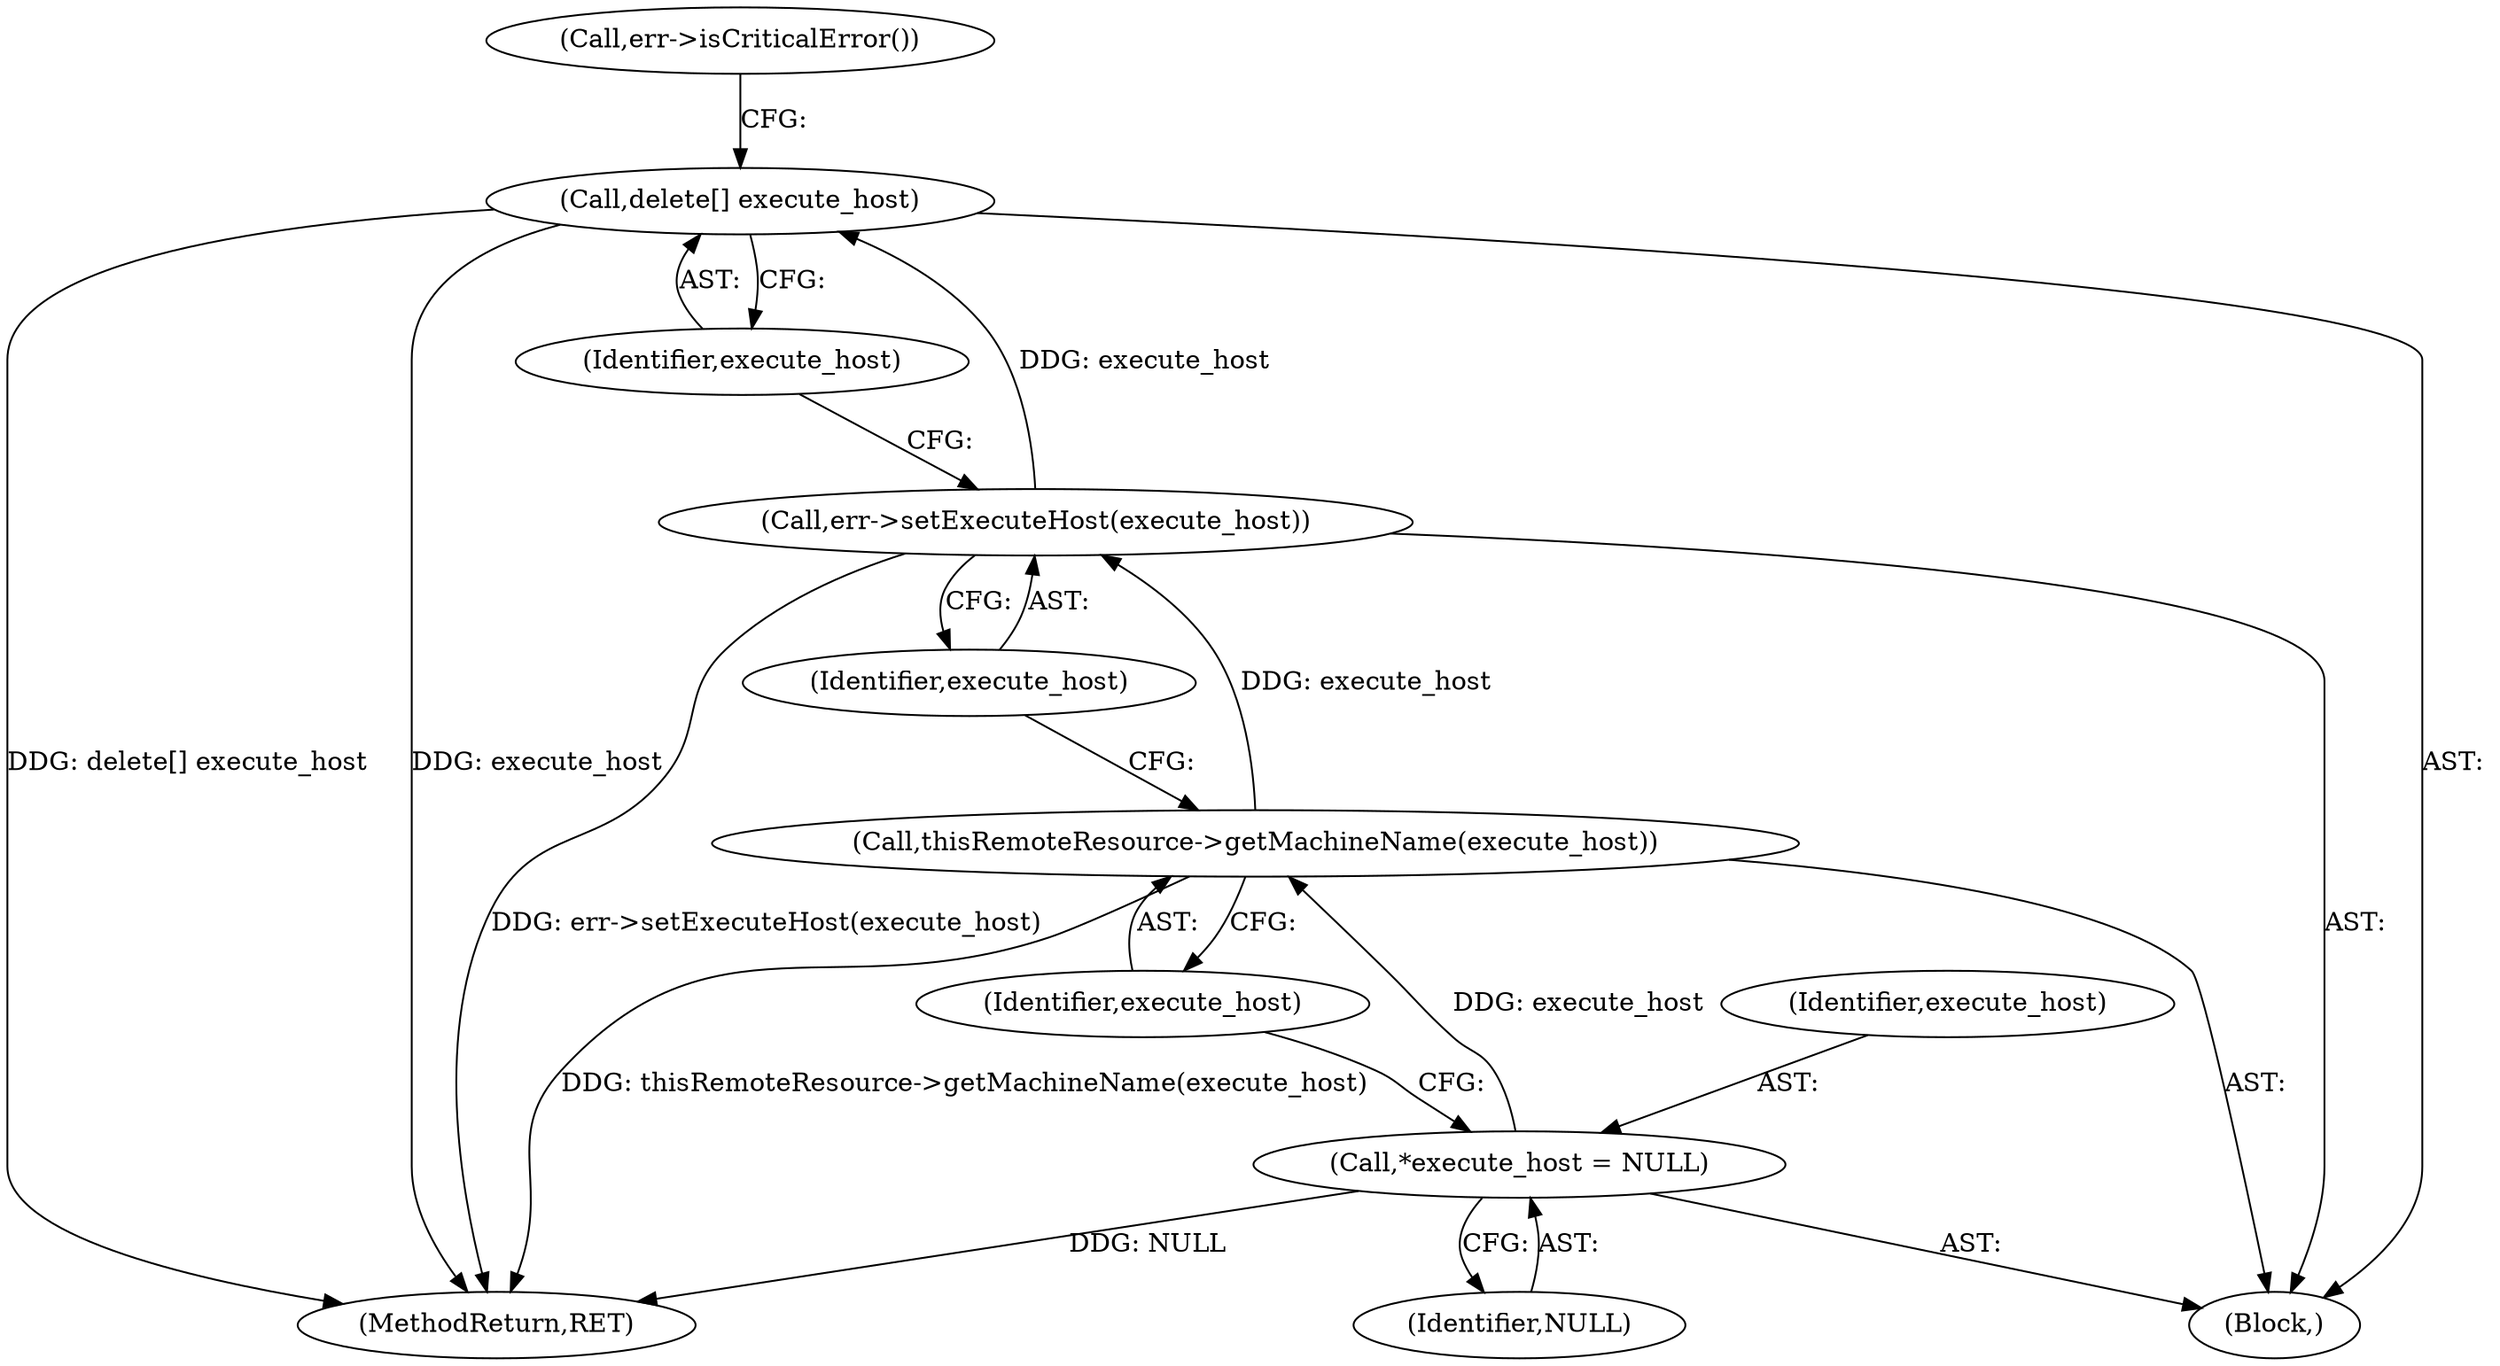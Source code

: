digraph "0_htcondor_5e5571d1a431eb3c61977b6dd6ec90186ef79867_6@API" {
"1000205" [label="(Call,delete[] execute_host)"];
"1000203" [label="(Call,err->setExecuteHost(execute_host))"];
"1000201" [label="(Call,thisRemoteResource->getMachineName(execute_host))"];
"1000198" [label="(Call,*execute_host = NULL)"];
"1000203" [label="(Call,err->setExecuteHost(execute_host))"];
"1000199" [label="(Identifier,execute_host)"];
"1000196" [label="(Block,)"];
"1000200" [label="(Identifier,NULL)"];
"1000202" [label="(Identifier,execute_host)"];
"1000208" [label="(Call,err->isCriticalError())"];
"1000280" [label="(MethodReturn,RET)"];
"1000205" [label="(Call,delete[] execute_host)"];
"1000201" [label="(Call,thisRemoteResource->getMachineName(execute_host))"];
"1000198" [label="(Call,*execute_host = NULL)"];
"1000206" [label="(Identifier,execute_host)"];
"1000204" [label="(Identifier,execute_host)"];
"1000205" -> "1000196"  [label="AST: "];
"1000205" -> "1000206"  [label="CFG: "];
"1000206" -> "1000205"  [label="AST: "];
"1000208" -> "1000205"  [label="CFG: "];
"1000205" -> "1000280"  [label="DDG: execute_host"];
"1000205" -> "1000280"  [label="DDG: delete[] execute_host"];
"1000203" -> "1000205"  [label="DDG: execute_host"];
"1000203" -> "1000196"  [label="AST: "];
"1000203" -> "1000204"  [label="CFG: "];
"1000204" -> "1000203"  [label="AST: "];
"1000206" -> "1000203"  [label="CFG: "];
"1000203" -> "1000280"  [label="DDG: err->setExecuteHost(execute_host)"];
"1000201" -> "1000203"  [label="DDG: execute_host"];
"1000201" -> "1000196"  [label="AST: "];
"1000201" -> "1000202"  [label="CFG: "];
"1000202" -> "1000201"  [label="AST: "];
"1000204" -> "1000201"  [label="CFG: "];
"1000201" -> "1000280"  [label="DDG: thisRemoteResource->getMachineName(execute_host)"];
"1000198" -> "1000201"  [label="DDG: execute_host"];
"1000198" -> "1000196"  [label="AST: "];
"1000198" -> "1000200"  [label="CFG: "];
"1000199" -> "1000198"  [label="AST: "];
"1000200" -> "1000198"  [label="AST: "];
"1000202" -> "1000198"  [label="CFG: "];
"1000198" -> "1000280"  [label="DDG: NULL"];
}
